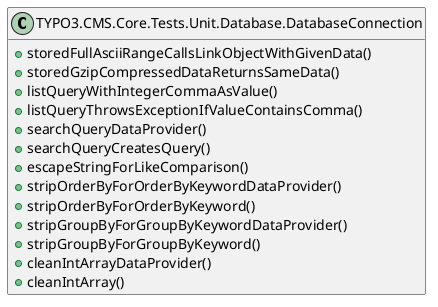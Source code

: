 @startuml
set namespaceSeparator none
hide empty members
hide empty methods

class TYPO3.CMS.Core.Tests.Unit.Database.DatabaseConnection {
	+storedFullAsciiRangeCallsLinkObjectWithGivenData()
	+storedGzipCompressedDataReturnsSameData()
	+listQueryWithIntegerCommaAsValue()
	+listQueryThrowsExceptionIfValueContainsComma()
	+searchQueryDataProvider()
	+searchQueryCreatesQuery()
	+escapeStringForLikeComparison()
	+stripOrderByForOrderByKeywordDataProvider()
	+stripOrderByForOrderByKeyword()
	+stripGroupByForGroupByKeywordDataProvider()
	+stripGroupByForGroupByKeyword()
	+cleanIntArrayDataProvider()
	+cleanIntArray()
}
@enduml
